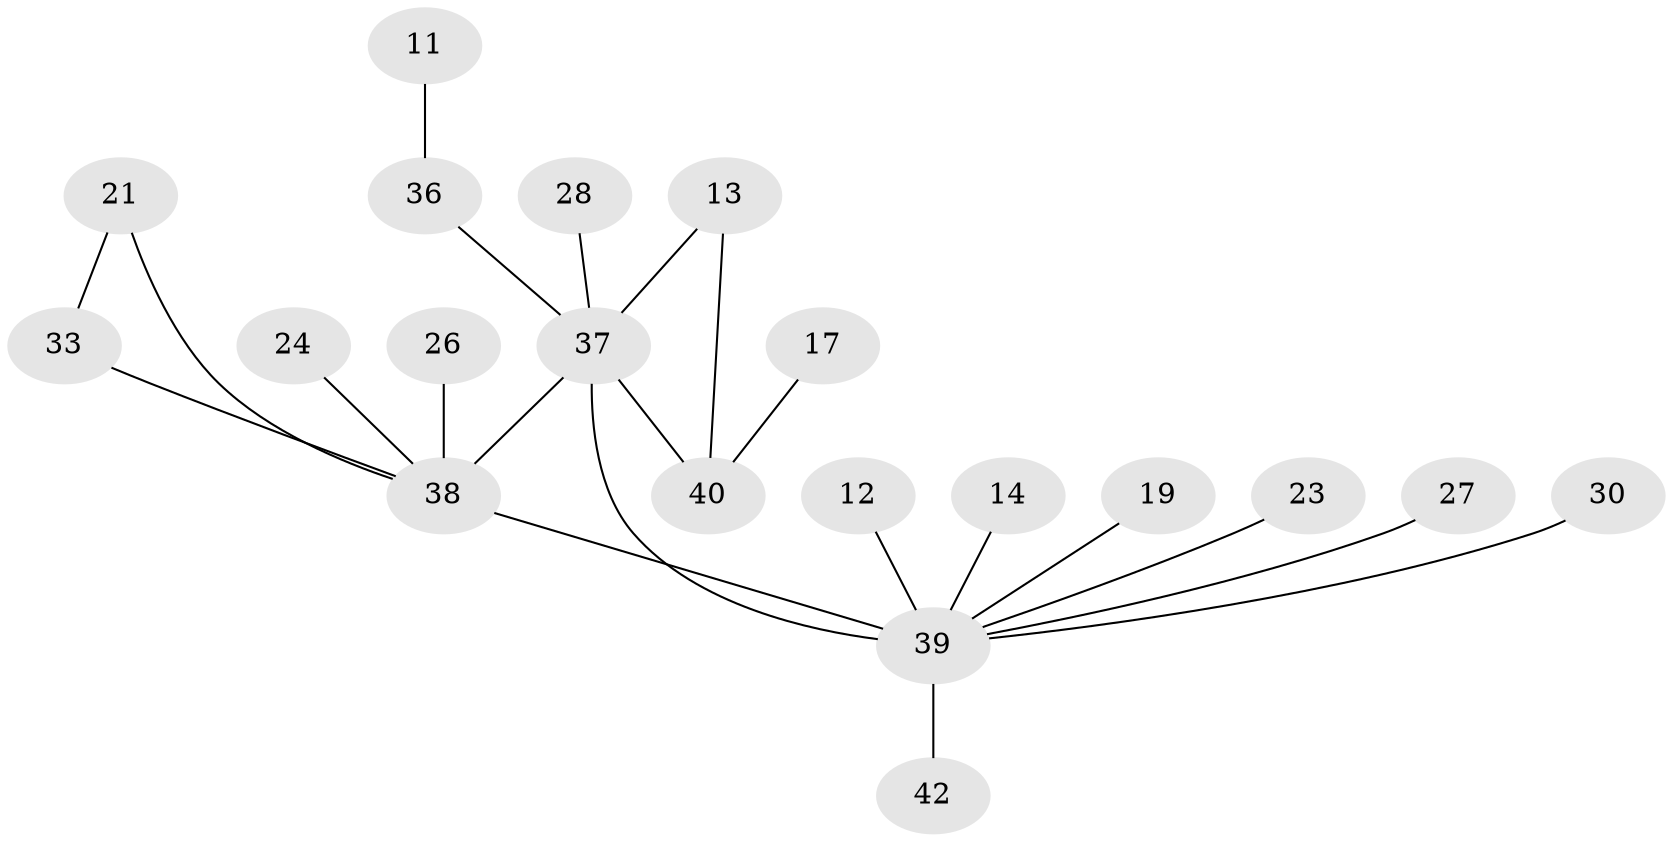 // original degree distribution, {2: 0.30303030303030304, 3: 0.12121212121212122, 1: 0.3484848484848485, 0: 0.12878787878787878, 4: 0.03787878787878788, 6: 0.015151515151515152, 5: 0.045454545454545456}
// Generated by graph-tools (version 1.1) at 2025/35/03/04/25 23:35:43]
// undirected, 20 vertices, 22 edges
graph export_dot {
  node [color=gray90,style=filled];
  11;
  12;
  13;
  14;
  17;
  19;
  21;
  23;
  24;
  26;
  27;
  28;
  30;
  33;
  36;
  37;
  38;
  39;
  40;
  42;
  11 -- 36 [weight=1.0];
  12 -- 39 [weight=1.0];
  13 -- 37 [weight=1.0];
  13 -- 40 [weight=1.0];
  14 -- 39 [weight=1.0];
  17 -- 40 [weight=1.0];
  19 -- 39 [weight=1.0];
  21 -- 33 [weight=1.0];
  21 -- 38 [weight=1.0];
  23 -- 39 [weight=1.0];
  24 -- 38 [weight=1.0];
  26 -- 38 [weight=1.0];
  27 -- 39 [weight=1.0];
  28 -- 37 [weight=1.0];
  30 -- 39 [weight=1.0];
  33 -- 38 [weight=1.0];
  36 -- 37 [weight=1.0];
  37 -- 38 [weight=2.0];
  37 -- 39 [weight=3.0];
  37 -- 40 [weight=1.0];
  38 -- 39 [weight=1.0];
  39 -- 42 [weight=1.0];
}
